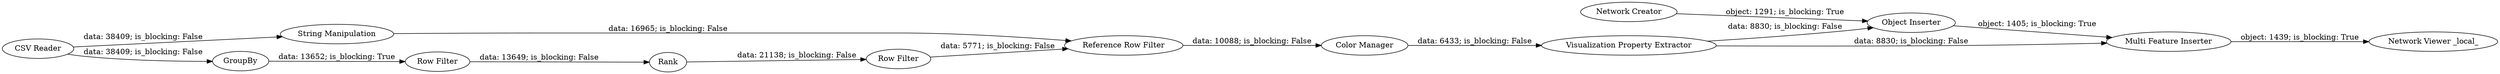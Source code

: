 digraph {
	"-1460616829295652692_14" [label="String Manipulation"]
	"-1460616829295652692_18" [label="Visualization Property Extractor"]
	"-1460616829295652692_19" [label="Multi Feature Inserter"]
	"-1460616829295652692_13" [label="Network Viewer _local_"]
	"-1460616829295652692_7" [label="Network Creator"]
	"-1460616829295652692_16" [label="CSV Reader"]
	"-1460616829295652692_17" [label="Color Manager"]
	"-1460616829295652692_2" [label=GroupBy]
	"-1460616829295652692_5" [label="Row Filter"]
	"-1460616829295652692_3" [label="Row Filter"]
	"-1460616829295652692_6" [label="Reference Row Filter"]
	"-1460616829295652692_4" [label=Rank]
	"-1460616829295652692_8" [label="Object Inserter"]
	"-1460616829295652692_6" -> "-1460616829295652692_17" [label="data: 10088; is_blocking: False"]
	"-1460616829295652692_16" -> "-1460616829295652692_2" [label="data: 38409; is_blocking: False"]
	"-1460616829295652692_2" -> "-1460616829295652692_3" [label="data: 13652; is_blocking: True"]
	"-1460616829295652692_19" -> "-1460616829295652692_13" [label="object: 1439; is_blocking: True"]
	"-1460616829295652692_14" -> "-1460616829295652692_6" [label="data: 16965; is_blocking: False"]
	"-1460616829295652692_18" -> "-1460616829295652692_19" [label="data: 8830; is_blocking: False"]
	"-1460616829295652692_5" -> "-1460616829295652692_6" [label="data: 5771; is_blocking: False"]
	"-1460616829295652692_3" -> "-1460616829295652692_4" [label="data: 13649; is_blocking: False"]
	"-1460616829295652692_8" -> "-1460616829295652692_19" [label="object: 1405; is_blocking: True"]
	"-1460616829295652692_4" -> "-1460616829295652692_5" [label="data: 21138; is_blocking: False"]
	"-1460616829295652692_16" -> "-1460616829295652692_14" [label="data: 38409; is_blocking: False"]
	"-1460616829295652692_7" -> "-1460616829295652692_8" [label="object: 1291; is_blocking: True"]
	"-1460616829295652692_17" -> "-1460616829295652692_18" [label="data: 6433; is_blocking: False"]
	"-1460616829295652692_18" -> "-1460616829295652692_8" [label="data: 8830; is_blocking: False"]
	rankdir=LR
}
